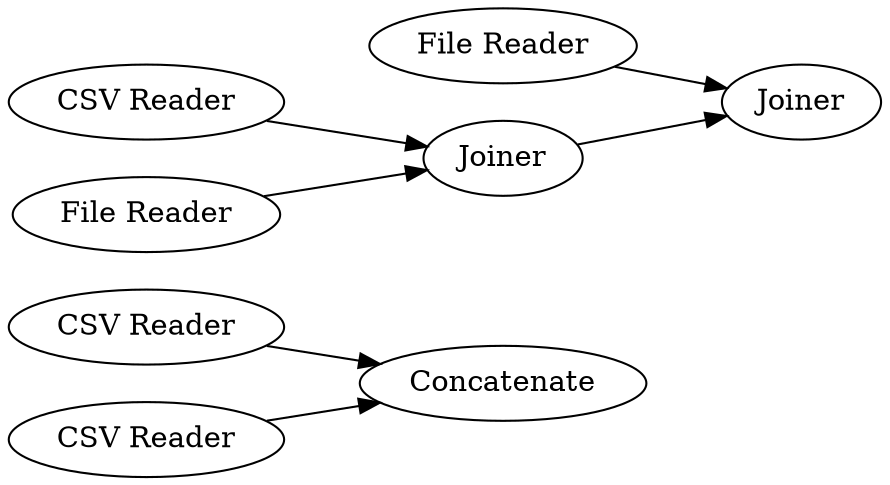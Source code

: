 digraph {
	"9175823633878173421_9" [label=Concatenate]
	"9175823633878173421_8" [label="CSV Reader"]
	"9175823633878173421_3" [label=Joiner]
	"9175823633878173421_1" [label="CSV Reader"]
	"9175823633878173421_7" [label="CSV Reader"]
	"9175823633878173421_4" [label="File Reader"]
	"9175823633878173421_5" [label="File Reader"]
	"9175823633878173421_6" [label=Joiner]
	"9175823633878173421_3" -> "9175823633878173421_6"
	"9175823633878173421_4" -> "9175823633878173421_3"
	"9175823633878173421_1" -> "9175823633878173421_3"
	"9175823633878173421_5" -> "9175823633878173421_6"
	"9175823633878173421_8" -> "9175823633878173421_9"
	"9175823633878173421_7" -> "9175823633878173421_9"
	rankdir=LR
}
